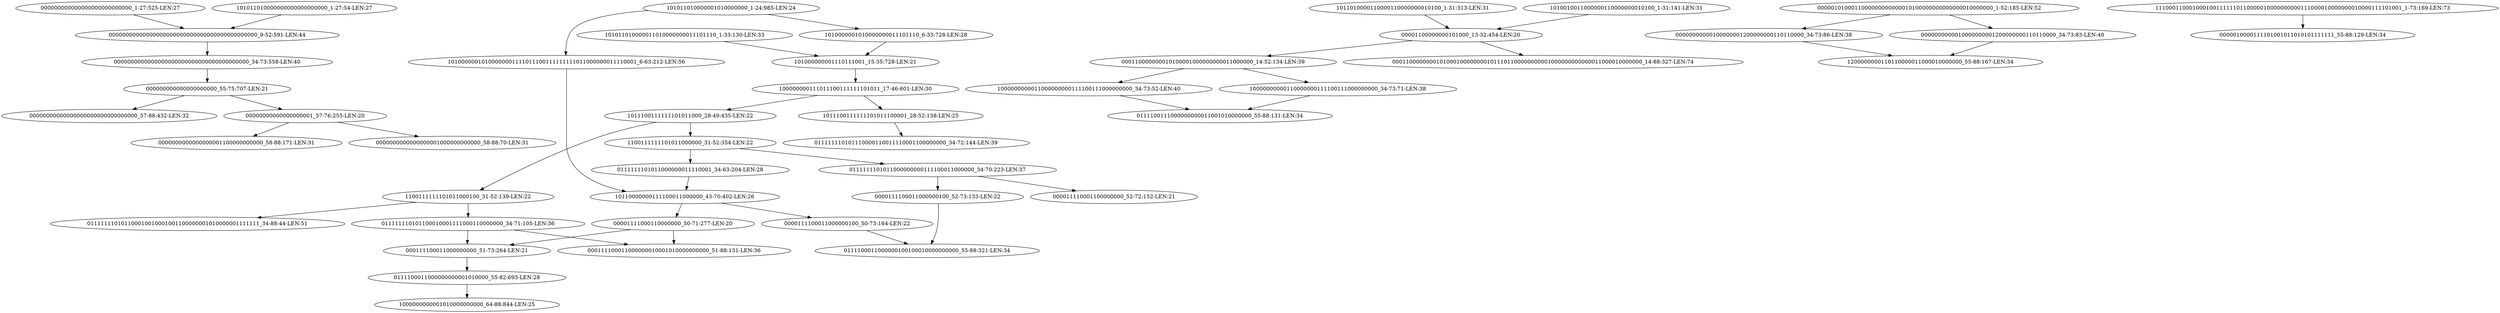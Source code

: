 digraph G {
    "000000000000000000000_55-75:707-LEN:21" -> "00000000000000000000000000000000_57-88:432-LEN:32";
    "000000000000000000000_55-75:707-LEN:21" -> "00000000000000000001_57-76:255-LEN:20";
    "101011010000001010000000_1-24:985-LEN:24" -> "1010000001010000000011101110_6-33:728-LEN:28";
    "101011010000001010000000_1-24:985-LEN:24" -> "10100000010100000001111011100111111111011000000011110001_6-63:212-LEN:56";
    "1100111111101011000100_31-52:139-LEN:22" -> "011111110101100010001111000110000000_34-71:105-LEN:36";
    "1100111111101011000100_31-52:139-LEN:22" -> "011111110101100010010001001100000001010000001111111_34-88:44-LEN:51";
    "0111111101011000000011110001_34-63:204-LEN:28" -> "10110000000111100011000000_43-70:402-LEN:26";
    "011111110101100010001111000110000000_34-71:105-LEN:36" -> "000111100011000000000_51-73:264-LEN:21";
    "011111110101100010001111000110000000_34-71:105-LEN:36" -> "000111100011000000010001010000000000_51-88:131-LEN:36";
    "000110000000010100001000000000011000000_14-52:134-LEN:39" -> "1000000000011000000000111100111000000000_34-73:52-LEN:40";
    "000110000000010100001000000000011000000_14-52:134-LEN:39" -> "10000000000110000000111100111000000000_34-73:71-LEN:38";
    "0111100011000000000001010000_55-82:693-LEN:28" -> "1000000000001010000000000_64-88:844-LEN:25";
    "100000000111011100111111101011_17-46:601-LEN:30" -> "1011100111111101011000_28-49:435-LEN:22";
    "100000000111011100111111101011_17-46:601-LEN:30" -> "1011100111111101011100001_28-52:138-LEN:25";
    "000111100011000000000_51-73:264-LEN:21" -> "0111100011000000000001010000_55-82:693-LEN:28";
    "101011010000011010000000011101110_1-33:130-LEN:33" -> "101000000001110111001_15-35:728-LEN:21";
    "000000000000000000000000000_1-27:525-LEN:27" -> "00000000000000000000000000000000000000000000_9-52:591-LEN:44";
    "0000010100011000000000000010100000000000000010000000_1-52:185-LEN:52" -> "00000000000100000001200000000110110000_34-73:86-LEN:38";
    "0000010100011000000000000010100000000000000010000000_1-52:185-LEN:52" -> "0000000000010000000001200000000110110000_34-73:83-LEN:40";
    "1010000001010000000011101110_6-33:728-LEN:28" -> "101000000001110111001_15-35:728-LEN:21";
    "00001111000110000000_50-71:277-LEN:20" -> "000111100011000000000_51-73:264-LEN:21";
    "00001111000110000000_50-71:277-LEN:20" -> "000111100011000000010001010000000000_51-88:131-LEN:36";
    "0000111100011000000100_50-73:164-LEN:22" -> "0111100011000000100100010000000000_55-88:321-LEN:34";
    "101000000001110111001_15-35:728-LEN:21" -> "100000000111011100111111101011_17-46:601-LEN:30";
    "0000000000000000000000000000000000000000_34-73:558-LEN:40" -> "000000000000000000000_55-75:707-LEN:21";
    "1011010000110000110000000010100_1-31:313-LEN:31" -> "00001100000000101000_13-32:454-LEN:20";
    "1010010011000000110000000010100_1-31:141-LEN:31" -> "00001100000000101000_13-32:454-LEN:20";
    "00000000000100000001200000000110110000_34-73:86-LEN:38" -> "1200000000110110000011000010000000_55-88:167-LEN:34";
    "1011100111111101011000_28-49:435-LEN:22" -> "1100111111101011000100_31-52:139-LEN:22";
    "1011100111111101011000_28-49:435-LEN:22" -> "1100111111101011000000_31-52:354-LEN:22";
    "00000000000000000000000000000000000000000000_9-52:591-LEN:44" -> "0000000000000000000000000000000000000000_34-73:558-LEN:40";
    "10100000010100000001111011100111111111011000000011110001_6-63:212-LEN:56" -> "10110000000111100011000000_43-70:402-LEN:26";
    "0111111101011000000000111100011000000_34-70:223-LEN:37" -> "000011110001100000000_52-72:152-LEN:21";
    "0111111101011000000000111100011000000_34-70:223-LEN:37" -> "0000111100011000000100_52-73:133-LEN:22";
    "00000000000000000001_57-76:255-LEN:20" -> "0000000000000000001100000000000_58-88:171-LEN:31";
    "00000000000000000001_57-76:255-LEN:20" -> "0000000000000000001000000000000_58-88:70-LEN:31";
    "1000000000011000000000111100111000000000_34-73:52-LEN:40" -> "0111100111000000000011001010000000_55-88:131-LEN:34";
    "10000000000110000000111100111000000000_34-73:71-LEN:38" -> "0111100111000000000011001010000000_55-88:131-LEN:34";
    "10110000000111100011000000_43-70:402-LEN:26" -> "00001111000110000000_50-71:277-LEN:20";
    "10110000000111100011000000_43-70:402-LEN:26" -> "0000111100011000000100_50-73:164-LEN:22";
    "0000000000010000000001200000000110110000_34-73:83-LEN:40" -> "1200000000110110000011000010000000_55-88:167-LEN:34";
    "1110001100010001001111110110000010000000000111000010000000010000111101001_1-73:169-LEN:73" -> "0000010000111101001011010101111111_55-88:129-LEN:34";
    "1100111111101011000000_31-52:354-LEN:22" -> "0111111101011000000011110001_34-63:204-LEN:28";
    "1100111111101011000000_31-52:354-LEN:22" -> "0111111101011000000000111100011000000_34-70:223-LEN:37";
    "101011010000000000000000000_1-27:54-LEN:27" -> "00000000000000000000000000000000000000000000_9-52:591-LEN:44";
    "00001100000000101000_13-32:454-LEN:20" -> "000110000000010100001000000000011000000_14-52:134-LEN:39";
    "00001100000000101000_13-32:454-LEN:20" -> "00011000000001010001000000001011101100000000001000000000000011000010000000_14-88:327-LEN:74";
    "0000111100011000000100_52-73:133-LEN:22" -> "0111100011000000100100010000000000_55-88:321-LEN:34";
    "1011100111111101011100001_28-52:138-LEN:25" -> "011111110101110000110011110001100000000_34-72:144-LEN:39";
}
